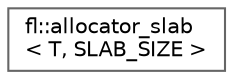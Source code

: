 digraph "Graphical Class Hierarchy"
{
 // INTERACTIVE_SVG=YES
 // LATEX_PDF_SIZE
  bgcolor="transparent";
  edge [fontname=Helvetica,fontsize=10,labelfontname=Helvetica,labelfontsize=10];
  node [fontname=Helvetica,fontsize=10,shape=box,height=0.2,width=0.4];
  rankdir="LR";
  Node0 [id="Node000000",label="fl::allocator_slab\l\< T, SLAB_SIZE \>",height=0.2,width=0.4,color="grey40", fillcolor="white", style="filled",URL="$d2/d79/classfl_1_1allocator__slab.html",tooltip=" "];
}
